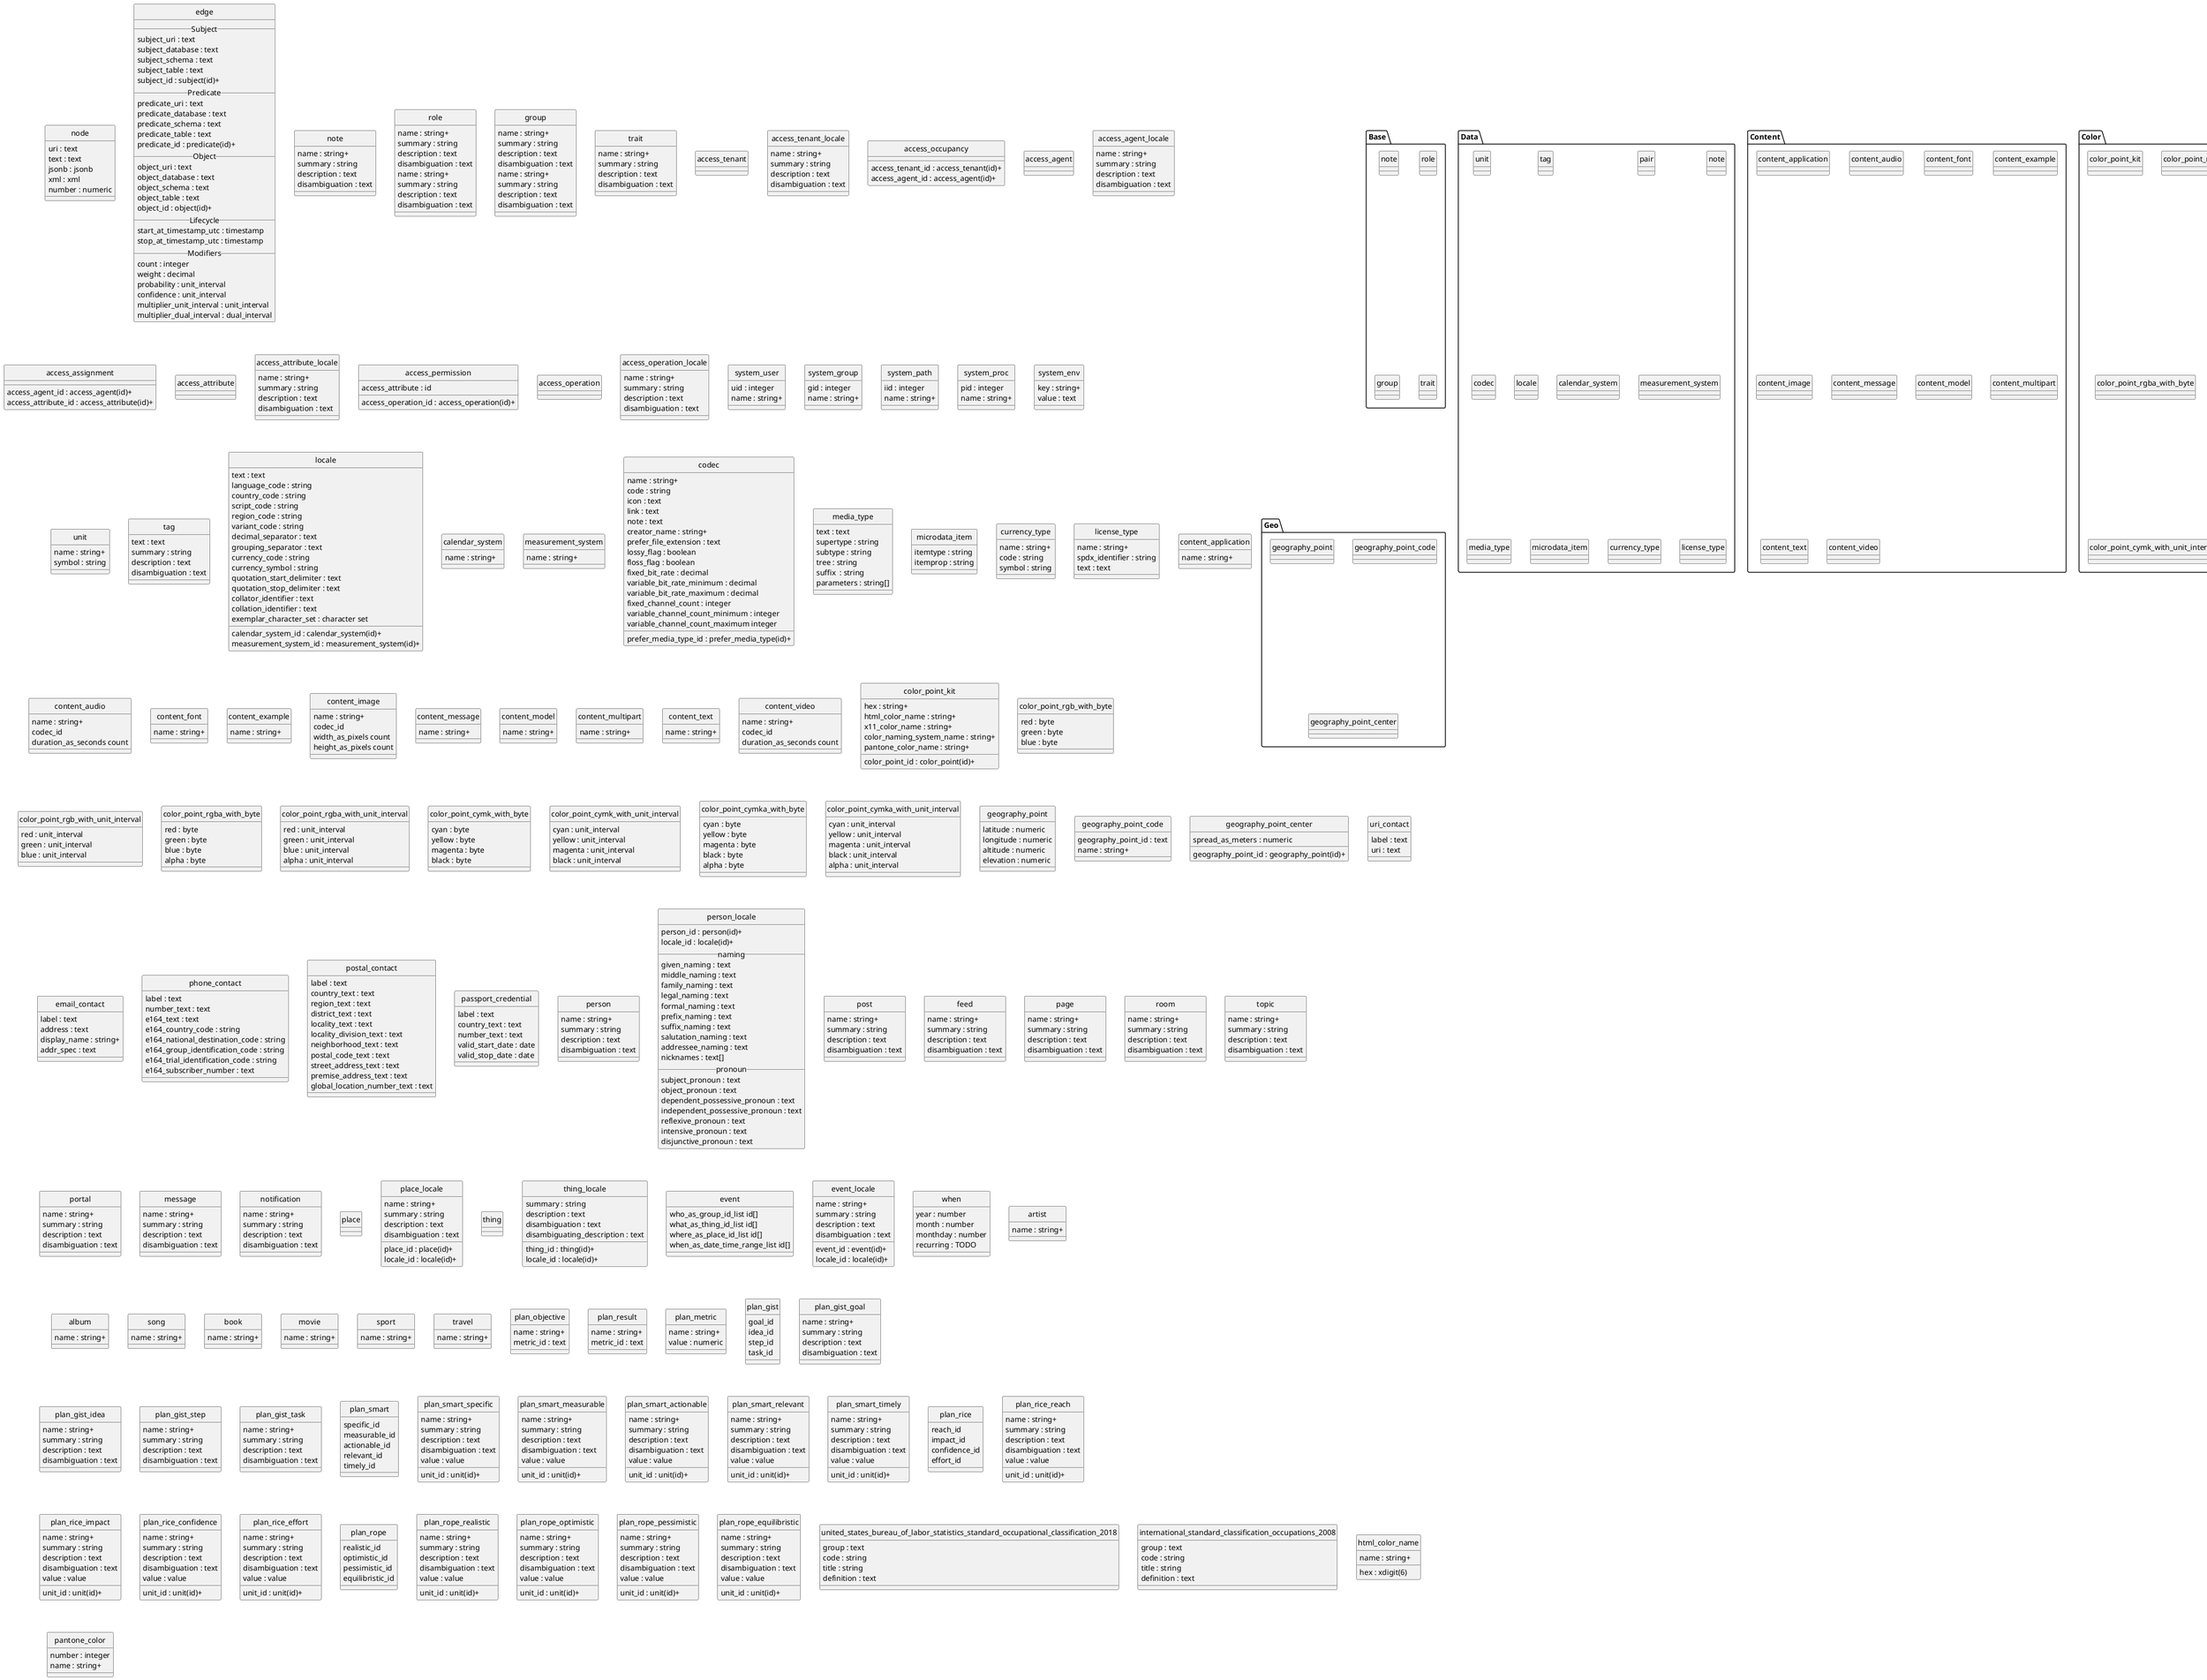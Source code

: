 @startuml all

' use monochrome instead of color
skinparam monochrome true
skinparam linetype ortho
hide circle

' use orthogonal lines to fix problems with angled crows feet
skinparam linetype ortho

' hide the spot
hide circle

'left to right direction
top to bottom direction

' transparent layout box
skinparam package<<Layout>> {
  borderColor Transparent
  backgroundColor Transparent
  fontColor Transparent
  stereotypeFontColor Transparent
}

'''
'
' Package section
'
'''

package Graph {
  entity node
  entity edge
}

package Base {
  entity note
  entity role
  entity group
  entity trait
}

package Data {
  entity unit
  entity tag
  entity pair
  entity note
  entity codec
  entity locale
  entity calendar_system
  entity measurement_system
  entity media_type
  entity microdata_item
  entity currency_type
  entity license_type
}

package Content {
  entity content_application
  entity content_audio
  entity content_font
  entity content_example
  entity content_image
  entity content_message
  entity content_model
  entity content_multipart
  entity content_text
  entity content_video
}

package Color {
  entity color_point_kit
  entity color_point_rgb_with_byte
  entity color_point_rgb_with_unit_interval
  entity color_point_rgba_with_byte
  entity color_point_rgba_with_unit_interval
  entity color_point_cymk_with_byte
  entity color_point_cymk_with_unit_interval
  entity color_point_cymka_with_byte
  entity color_point_cymka_with_unit_interval
}

package Geo {
  entity geography_point
  entity geography_point_code
  entity geography_point_center
}

package Contact {
  entity uri_contact
  entity email_contact
  entity phone_contact
  entity postal_contact
}

package Social {
  entity post
  entity feed
  entity page
  entity room
  entity role
  entity group
  entity topic
  entity portal
  entity message
  entity notification
}

package Concept {
  entity person
  entity person_locale
  entity place
  entity place_locale
  entity thing
  entity thing_locale
  entity event
  entity event_locale
  entity artist
  entity album
  entity song
  entity book
  entity when
  entity job_opening
  entity movie
  entity offer
  entity organization
  entity sport
  entity travel
}

package Plan {
  entity plan_objective
  entity plan_result
  entity plan_metric
  entity plan_gist
  entity plan_gist_goal
  entity plan_gist_idea
  entity plan_gist_step
  entity plan_gist_task
  entity plan_smart
  entity plan_smart_specific
  entity plan_smart_measurable
  entity plan_smart_actionable
  entity plan_smart_relevant
  entity plan_smart_timely
  entity plan_rice
  entity plan_rice_reach
  entity plan_rice_impact
  entity plan_rice_confidence
  entity plan_rice_effort
  entity plan_rope
  entity plan_rope_realistic
  entity plan_rope_optimistic
  entity plan_rope_pessimistic
  entity plan_rope_equilibristic
}

package Code {
  entity international_standard_classification_occupations_2008
  entity united_states_bureau_of_labor_statistics_standard_occupational_classification_2018
}

'''
'
' Graph
'
'''

entity node {
  uri : text
  text : text
  jsonb : jsonb
  xml : xml
  number : numeric
}

entity edge {
__ Subject __
  subject_uri : text
  subject_database : text
  subject_schema : text
  subject_table : text
  subject_id : subject(id)+
__ Predicate __
  predicate_uri : text
  predicate_database : text
  predicate_schema : text
  predicate_table : text
  predicate_id : predicate(id)+
__ Object __
  object_uri : text
  object_database : text
  object_schema : text
  object_table : text
  object_id : object(id)+
__ Lifecycle __
  start_at_timestamp_utc : timestamp
  stop_at_timestamp_utc : timestamp
__ Modifiers __
  count : integer
  weight : decimal
  probability : unit_interval
  confidence : unit_interval
  multiplier_unit_interval : unit_interval
  multiplier_dual_interval : dual_interval
}

'''
'
' Base
'
'''

entity note {
  name : string+
  summary : string
  description : text
  disambiguation : text
}

entity role {
  name : string+
  summary : string
  description : text
  disambiguation : text
}

entity group {
  name : string+
  summary : string
  description : text
  disambiguation : text
}

entity trait {
  name : string+
  summary : string
  description : text
  disambiguation : text
}

'''
'
' Access
'
'''

package Access {
  entity access_tenant
  entity access_tenant_locale
  entity access_occupancy
  entity access_agent
  entity access_agent_locale
  entity access_assignment
  entity access_attribute
  entity access_attribute_locale
  entity access_permission
  entity access_operation
  entity access_operation_locale
}


entity access_tenant {
}

entity access_tenant_locale {
  name : string+
  summary : string
  description : text
  disambiguation : text
}

entity access_occupancy {
  access_tenant_id : access_tenant(id)+
  access_agent_id : access_agent(id)+
}

entity access_agent {
}

entity access_agent_locale {
  name : string+
  summary : string
  description : text
  disambiguation : text
}

entity access_assignment {
  access_agent_id : access_agent(id)+
  access_attribute_id : access_attribute(id)+
}

entity access_attribute {
}

entity access_attribute_locale {
  name : string+
  summary : string
  description : text
  disambiguation : text
}

entity access_permission {
  access_attribute : id
  access_operation_id : access_operation(id)+
}

entity access_operation {
}

entity access_operation_locale {
  name : string+
  summary : string
  description : text
  disambiguation : text
}

'''
'
' System
'
'''

package System {
  entity system_user
  entity system_group
  entity system_path
  entity system_proc
  entity system_env
}

entity system_user {
  uid : integer
  name : string+
}

entity system_group {
  gid : integer
  name : string+
}

entity system_path {
  iid : integer
  name : string+
}

entity system_proc {
  pid : integer
  name : string+
}

entity system_env {
  key : string+
  value : text
}

'''
'
' Data
'
'''

entity unit {
  name : string+
  symbol : string
}

entity tag {
  text : text
  summary : string
  description : text
  disambiguation : text
}

entity locale {
  text : text
  language_code : string
  country_code : string
  script_code : string
  region_code : string
  variant_code : string
  decimal_separator : text
  grouping_separator : text
  currency_code : string
  currency_symbol : string
  quotation_start_delimiter : text
  quotation_stop_delimiter : text
  collator_identifier : text
  collation_identifier : text
  exemplar_character_set : character set
  calendar_system_id : calendar_system(id)+
  measurement_system_id : measurement_system(id)+
}

entity calendar_system {
  name : string+
}

entity measurement_system {
  name : string+
}

entity codec {
  name : string+
  code : string
  icon : text
  link : text
  note : text
  creator_name : string+
  prefer_file_extension : text
  prefer_media_type_id : prefer_media_type(id)+
  lossy_flag : boolean
  floss_flag : boolean
  fixed_bit_rate : decimal
  variable_bit_rate_minimum : decimal
  variable_bit_rate_maximum : decimal
  fixed_channel_count : integer
  variable_channel_count_minimum : integer
  variable_channel_count_maximum integer
}

entity media_type {
  text : text
  supertype : string
  subtype : string
  tree : string
  suffix  : string
  parameters : string[]
}

entity microdata_item {
  itemtype : string
  itemprop : string
}

entity currency_type {
  name : string+
  code : string
  symbol : string
}

entity license_type {
  name : string+
  spdx_identifier : string
  text : text
}

'''
'
' Content
'
'''

entity content_application {
  name : string+
}

entity content_audio {
  name : string+
  codec_id
  duration_as_seconds count
}

entity content_font {
  name : string+
}

entity content_example {
  name : string+
}

entity content_image {
  name : string+
  codec_id
  width_as_pixels count
  height_as_pixels count
}

entity content_message {
  name : string+
}

entity content_model {
  name : string+
}

entity content_multipart {
  name : string+
}

entity content_text {
  name : string+
}

entity content_video {
  name : string+
  codec_id
  duration_as_seconds count
}

'''
'
' Color
'
'''

entity color_point_kit {
  hex : string+
  color_point_id : color_point(id)+
  html_color_name : string+
  x11_color_name : string+
  color_naming_system_name : string+
  pantone_color_name : string+
}

' a.k.a. RGB-24
entity color_point_rgb_with_byte {
  red : byte
  green : byte
  blue : byte
}

entity color_point_rgb_with_unit_interval {
  red : unit_interval
  green : unit_interval
  blue : unit_interval
}

' a.k.a. RGBA-32
entity color_point_rgba_with_byte {
  red : byte
  green : byte
  blue : byte
  alpha : byte
}

entity color_point_rgba_with_unit_interval {
  red : unit_interval
  green : unit_interval
  blue : unit_interval
  alpha : unit_interval
}

entity color_point_cymk_with_byte {
  cyan : byte
  yellow : byte
  magenta : byte
  black : byte
}

entity color_point_cymk_with_unit_interval {
  cyan : unit_interval
  yellow : unit_interval
  magenta : unit_interval
  black : unit_interval
}

entity color_point_cymka_with_byte {
  cyan : byte
  yellow : byte
  magenta : byte
  black : byte
  alpha : byte
}

entity color_point_cymka_with_unit_interval {
  cyan : unit_interval
  yellow : unit_interval
  magenta : unit_interval
  black : unit_interval
  alpha : unit_interval
}

'''
'
' Geo
'
'''

entity geography_point {
  latitude : numeric
  longitude : numeric
  altitude : numeric
  elevation : numeric
}

entity geography_point_code {
  geography_point_id : text
  name : string+
}

entity geography_point_center {
  geography_point_id : geography_point(id)+
  spread_as_meters : numeric
}

'''
'
' Contact
'
'''

entity uri_contact {
  label : text
  uri : text
}

entity email_contact {
  label : text
  address : text
  display_name : string+
  addr_spec : text
}

entity phone_contact {
  label : text
  number_text : text
  e164_text : text
  e164_country_code : string
  e164_national_destination_code : string
  e164_group_identification_code : string
  e164_trial_identification_code : string
  e164_subscriber_number : text
}

entity postal_contact {
  label : text
  country_text : text
  region_text : text
  district_text : text
  locality_text : text
  locality_division_text : text
  neighborhood_text : text
  postal_code_text : text
  street_address_text : text
  premise_address_text : text
  global_location_number_text : text
}

entity passport_credential {
  label : text
  country_text : text
  number_text : text
  valid_start_date : date
  valid_stop_date : date
}

'''
'
' Personal
'
'''

entity person {
  name : string+
  summary : string
  description : text
  disambiguation : text
}

entity person_locale {
  person_id : person(id)+
  locale_id : locale(id)+
  __ naming __
  given_naming : text
  middle_naming : text
  family_naming : text
  legal_naming : text
  formal_naming : text
  prefix_naming : text
  suffix_naming : text
  salutation_naming : text
  addressee_naming : text
  nicknames : text[]
  __ pronoun __
  subject_pronoun : text
  object_pronoun : text
  dependent_possessive_pronoun : text
  independent_possessive_pronoun : text
  reflexive_pronoun : text
  intensive_pronoun : text
  disjunctive_pronoun : text
}

'''
'
' Social
'
'''

entity post {
  name : string+
  summary : string
  description : text
  disambiguation : text
}

entity feed {
  name : string+
  summary : string
  description : text
  disambiguation : text
}

entity page {
  name : string+
  summary : string
  description : text
  disambiguation : text
}

entity room {
  name : string+
  summary : string
  description : text
  disambiguation : text
}

entity role {
  name : string+
  summary : string
  description : text
  disambiguation : text
}

entity group {
  name : string+
  summary : string
  description : text
  disambiguation : text
}

entity topic {
  name : string+
  summary : string
  description : text
  disambiguation : text
}

entity portal {
  name : string+
  summary : string
  description : text
  disambiguation : text
}

entity message {
  name : string+
  summary : string
  description : text
  disambiguation : text
}

entity notification {
  name : string+
  summary : string
  description : text
  disambiguation : text
}

'''
'
' Concept
'
'''

entity place {
}

entity place_locale {
  place_id : place(id)+
  locale_id : locale(id)+
  name : string+
  summary : string
  description : text
  disambiguation : text
}

entity thing {
}

entity thing_locale {
  thing_id : thing(id)+
  locale_id : locale(id)+
  summary : string
  description : text
  disambiguation : text
  disambiguating_description : text
}

entity event {
  who_as_group_id_list id[]
  what_as_thing_id_list id[]
  where_as_place_id_list id[]
  when_as_date_time_range_list id[]
}

entity event_locale {
  event_id : event(id)+
  locale_id : locale(id)+
  name : string+
  summary : string
  description : text
  disambiguation : text
}

entity when {
  year : number
  month : number
  monthday : number
  recurring : TODO
}

entity artist {
  name : string+
}

entity album {
  name : string+
}

entity song {
  name : string+
}

entity book {
  name : string+
}

entity movie {
  name : string+
}

entity sport {
  name : string+
}

entity travel {
  name : string+
}

'''
'
' Plan
'
'''

entity plan_objective {
  name : string+
  metric_id : text
}

entity plan_result {
  name : string+
  metric_id : text
}

entity plan_metric {
  name : string+
  value : numeric
}


entity plan_gist {
  goal_id
  idea_id
  step_id
  task_id
}

entity plan_gist_goal {
  name : string+
  summary : string
  description : text
  disambiguation : text
}

entity plan_gist_idea {
  name : string+
  summary : string
  description : text
  disambiguation : text
}

entity plan_gist_step {
  name : string+
  summary : string
  description : text
  disambiguation : text
}

entity plan_gist_task {
  name : string+
  summary : string
  description : text
  disambiguation : text
}

entity plan_smart {
  specific_id
  measurable_id
  actionable_id
  relevant_id
  timely_id
}

entity plan_smart_specific {
  name : string+
  summary : string
  description : text
  disambiguation : text
  unit_id : unit(id)+
  value : value
}

entity plan_smart_measurable {
  name : string+
  summary : string
  description : text
  disambiguation : text
  unit_id : unit(id)+
  value : value
}

entity plan_smart_actionable {
  name : string+
  summary : string
  description : text
  disambiguation : text
  unit_id : unit(id)+
  value : value
}

entity plan_smart_relevant {
  name : string+
  summary : string
  description : text
  disambiguation : text
  unit_id : unit(id)+
  value : value
}

entity plan_smart_timely {
  name : string+
  summary : string
  description : text
  disambiguation : text
  unit_id : unit(id)+
  value : value
}

entity plan_rice {
  reach_id
  impact_id
  confidence_id
  effort_id
}

entity plan_rice_reach {
  name : string+
  summary : string
  description : text
  disambiguation : text
  unit_id : unit(id)+
  value : value
}

entity plan_rice_impact {
  name : string+
  summary : string
  description : text
  disambiguation : text
  unit_id : unit(id)+
  value : value
}

entity plan_rice_confidence {
  name : string+
  summary : string
  description : text
  disambiguation : text
  unit_id : unit(id)+
  value : value
}

entity plan_rice_effort {
  name : string+
  summary : string
  description : text
  disambiguation : text
  unit_id : unit(id)+
  value : value
}

entity plan_rope {
  realistic_id
  optimistic_id
  pessimistic_id
  equilibristic_id
}

entity plan_rope_realistic {
  name : string+
  summary : string
  description : text
  disambiguation : text
  unit_id : unit(id)+
  value : value
}

entity plan_rope_optimistic {
  name : string+
  summary : string
  description : text
  disambiguation : text
  unit_id : unit(id)+
  value : value
}

entity plan_rope_pessimistic {
  name : string+
  summary : string
  description : text
  disambiguation : text
  unit_id : unit(id)+
  value : value
}

entity plan_rope_equilibristic {
  name : string+
  summary : string
  description : text
  disambiguation : text
  unit_id : unit(id)+
  value : value
}

'''
'
' Code
'
'''

entity united_states_bureau_of_labor_statistics_standard_occupational_classification_2018 {
  group : text
  code : string
  title : string
  definition : text
}

entity international_standard_classification_occupations_2008 {
  group : text
  code : string
  title : string
  definition : text
}

entity html_color_name {
  hex : xdigit(6)
  name : string+
}

entity pantone_color {
  number : integer
  name : string+
}

@enduml
